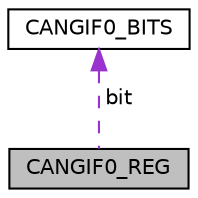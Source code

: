 digraph "CANGIF0_REG"
{
  edge [fontname="Helvetica",fontsize="10",labelfontname="Helvetica",labelfontsize="10"];
  node [fontname="Helvetica",fontsize="10",shape=record];
  Node1 [label="CANGIF0_REG",height=0.2,width=0.4,color="black", fillcolor="grey75", style="filled", fontcolor="black"];
  Node2 -> Node1 [dir="back",color="darkorchid3",fontsize="10",style="dashed",label=" bit" ,fontname="Helvetica"];
  Node2 [label="CANGIF0_BITS",height=0.2,width=0.4,color="black", fillcolor="white", style="filled",URL="$struct_c_a_n_g_i_f0___b_i_t_s.html"];
}
